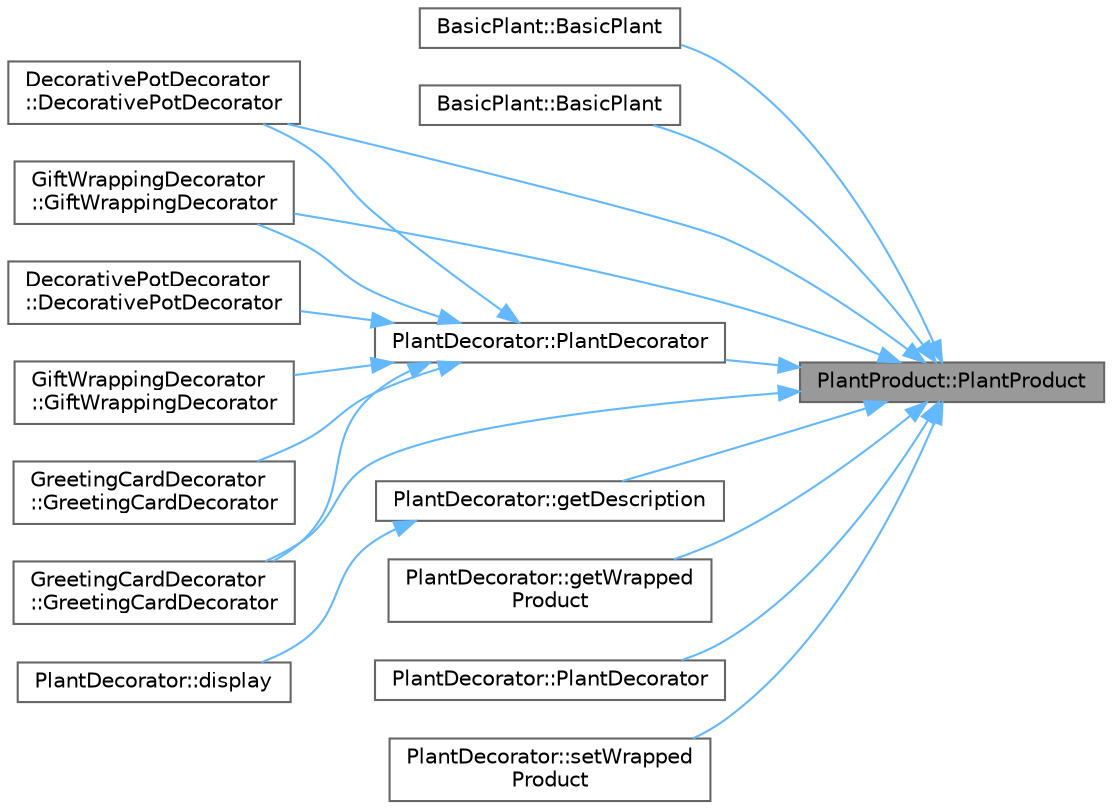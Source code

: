 digraph "PlantProduct::PlantProduct"
{
 // INTERACTIVE_SVG=YES
 // LATEX_PDF_SIZE
  bgcolor="transparent";
  edge [fontname=Helvetica,fontsize=10,labelfontname=Helvetica,labelfontsize=10];
  node [fontname=Helvetica,fontsize=10,shape=box,height=0.2,width=0.4];
  rankdir="RL";
  Node1 [id="Node000001",label="PlantProduct::PlantProduct",height=0.2,width=0.4,color="gray40", fillcolor="grey60", style="filled", fontcolor="black",tooltip="Default constructor."];
  Node1 -> Node2 [id="edge1_Node000001_Node000002",dir="back",color="steelblue1",style="solid",tooltip=" "];
  Node2 [id="Node000002",label="BasicPlant::BasicPlant",height=0.2,width=0.4,color="grey40", fillcolor="white", style="filled",URL="$class_basic_plant.html#ad03fa8a8c14ec6c9816aabb4ad9a8cb2",tooltip="Default constructor."];
  Node1 -> Node3 [id="edge2_Node000001_Node000003",dir="back",color="steelblue1",style="solid",tooltip=" "];
  Node3 [id="Node000003",label="BasicPlant::BasicPlant",height=0.2,width=0.4,color="grey40", fillcolor="white", style="filled",URL="$class_basic_plant.html#a5dc7e2d9fedad000c2e790aba3090498",tooltip="Constructor with plant parameter."];
  Node1 -> Node4 [id="edge3_Node000001_Node000004",dir="back",color="steelblue1",style="solid",tooltip=" "];
  Node4 [id="Node000004",label="DecorativePotDecorator\l::DecorativePotDecorator",height=0.2,width=0.4,color="grey40", fillcolor="white", style="filled",URL="$class_decorative_pot_decorator.html#a4c060141aca385271c9613e794f0067d",tooltip="Constructor with customization parameters."];
  Node1 -> Node5 [id="edge4_Node000001_Node000005",dir="back",color="steelblue1",style="solid",tooltip=" "];
  Node5 [id="Node000005",label="PlantDecorator::getDescription",height=0.2,width=0.4,color="grey40", fillcolor="white", style="filled",URL="$class_plant_decorator.html#ae573cd1874f2a25fc020d6369fd1ce53",tooltip="Pure virtual method to get decorated description."];
  Node5 -> Node6 [id="edge5_Node000005_Node000006",dir="back",color="steelblue1",style="solid",tooltip=" "];
  Node6 [id="Node000006",label="PlantDecorator::display",height=0.2,width=0.4,color="grey40", fillcolor="white", style="filled",URL="$class_plant_decorator.html#ac7093a2fb802814cc77cf13351aa475a",tooltip="Displays the decorated product information."];
  Node1 -> Node7 [id="edge6_Node000001_Node000007",dir="back",color="steelblue1",style="solid",tooltip=" "];
  Node7 [id="Node000007",label="PlantDecorator::getWrapped\lProduct",height=0.2,width=0.4,color="grey40", fillcolor="white", style="filled",URL="$class_plant_decorator.html#ab7a70f3a4c7d54dcb71391580247f56a",tooltip="Gets the wrapped product reference."];
  Node1 -> Node8 [id="edge7_Node000001_Node000008",dir="back",color="steelblue1",style="solid",tooltip=" "];
  Node8 [id="Node000008",label="GiftWrappingDecorator\l::GiftWrappingDecorator",height=0.2,width=0.4,color="grey40", fillcolor="white", style="filled",URL="$class_gift_wrapping_decorator.html#a066b695daa685e50147208563ce622e9",tooltip="Constructor with customization parameters."];
  Node1 -> Node9 [id="edge8_Node000001_Node000009",dir="back",color="steelblue1",style="solid",tooltip=" "];
  Node9 [id="Node000009",label="GreetingCardDecorator\l::GreetingCardDecorator",height=0.2,width=0.4,color="grey40", fillcolor="white", style="filled",URL="$class_greeting_card_decorator.html#aa9169a02843529c2862beed17afb585b",tooltip="Constructor with customization parameters."];
  Node1 -> Node10 [id="edge9_Node000001_Node000010",dir="back",color="steelblue1",style="solid",tooltip=" "];
  Node10 [id="Node000010",label="PlantDecorator::PlantDecorator",height=0.2,width=0.4,color="grey40", fillcolor="white", style="filled",URL="$class_plant_decorator.html#a89cf857e1c80a2093e7bcac328aaf52b",tooltip="Default constructor."];
  Node10 -> Node11 [id="edge10_Node000010_Node000011",dir="back",color="steelblue1",style="solid",tooltip=" "];
  Node11 [id="Node000011",label="DecorativePotDecorator\l::DecorativePotDecorator",height=0.2,width=0.4,color="grey40", fillcolor="white", style="filled",URL="$class_decorative_pot_decorator.html#ad233b4b6e866a5f8c2ef1c41d115cff3",tooltip="Default constructor."];
  Node10 -> Node4 [id="edge11_Node000010_Node000004",dir="back",color="steelblue1",style="solid",tooltip=" "];
  Node10 -> Node12 [id="edge12_Node000010_Node000012",dir="back",color="steelblue1",style="solid",tooltip=" "];
  Node12 [id="Node000012",label="GiftWrappingDecorator\l::GiftWrappingDecorator",height=0.2,width=0.4,color="grey40", fillcolor="white", style="filled",URL="$class_gift_wrapping_decorator.html#a8a3b48db67b975ef0510aa3a794ab209",tooltip="Default constructor."];
  Node10 -> Node8 [id="edge13_Node000010_Node000008",dir="back",color="steelblue1",style="solid",tooltip=" "];
  Node10 -> Node13 [id="edge14_Node000010_Node000013",dir="back",color="steelblue1",style="solid",tooltip=" "];
  Node13 [id="Node000013",label="GreetingCardDecorator\l::GreetingCardDecorator",height=0.2,width=0.4,color="grey40", fillcolor="white", style="filled",URL="$class_greeting_card_decorator.html#a702b98d1619e8ea7aafb231cfd50d2c9",tooltip="Default constructor."];
  Node10 -> Node9 [id="edge15_Node000010_Node000009",dir="back",color="steelblue1",style="solid",tooltip=" "];
  Node1 -> Node14 [id="edge16_Node000001_Node000014",dir="back",color="steelblue1",style="solid",tooltip=" "];
  Node14 [id="Node000014",label="PlantDecorator::PlantDecorator",height=0.2,width=0.4,color="grey40", fillcolor="white", style="filled",URL="$class_plant_decorator.html#a8f56dd8426f6cec29b88f5936294cc0b",tooltip="Constructor with product parameter."];
  Node1 -> Node15 [id="edge17_Node000001_Node000015",dir="back",color="steelblue1",style="solid",tooltip=" "];
  Node15 [id="Node000015",label="PlantDecorator::setWrapped\lProduct",height=0.2,width=0.4,color="grey40", fillcolor="white", style="filled",URL="$class_plant_decorator.html#aa385259383b05dd24033e6c95f3492cf",tooltip="Sets the wrapped product reference."];
}
